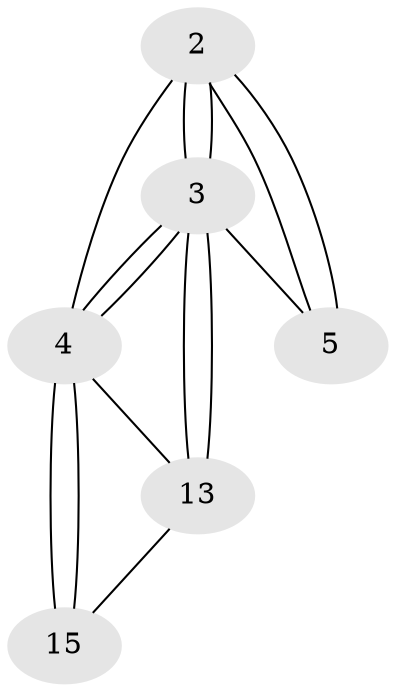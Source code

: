 // Generated by graph-tools (version 1.1) at 2025/46/02/15/25 05:46:28]
// undirected, 6 vertices, 14 edges
graph export_dot {
graph [start="1"]
  node [color=gray90,style=filled];
  2 [super="+1"];
  3 [super="+1+10+12+14+16+17"];
  4 [super="+6+7+8+9+18+19+20"];
  5;
  13 [super="+11"];
  15;
  2 -- 3;
  2 -- 3;
  2 -- 4;
  2 -- 5;
  2 -- 5;
  3 -- 4;
  3 -- 4;
  3 -- 5;
  3 -- 13;
  3 -- 13;
  4 -- 13;
  4 -- 15;
  4 -- 15;
  13 -- 15;
}
